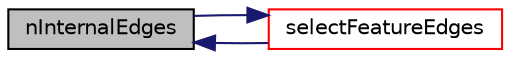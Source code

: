 digraph "nInternalEdges"
{
  bgcolor="transparent";
  edge [fontname="Helvetica",fontsize="10",labelfontname="Helvetica",labelfontsize="10"];
  node [fontname="Helvetica",fontsize="10",shape=record];
  rankdir="LR";
  Node1 [label="nInternalEdges",height=0.2,width=0.4,color="black", fillcolor="grey75", style="filled", fontcolor="black"];
  Node1 -> Node2 [dir="back",color="midnightblue",fontsize="10",style="solid",fontname="Helvetica"];
  Node2 [label="selectFeatureEdges",height=0.2,width=0.4,color="red",URL="$a02567.html#a64c6ffeea50313e7c5f4ab5a651d690d",tooltip="Helper function: select a subset of featureEdges_. "];
  Node2 -> Node1 [dir="back",color="midnightblue",fontsize="10",style="solid",fontname="Helvetica"];
}

